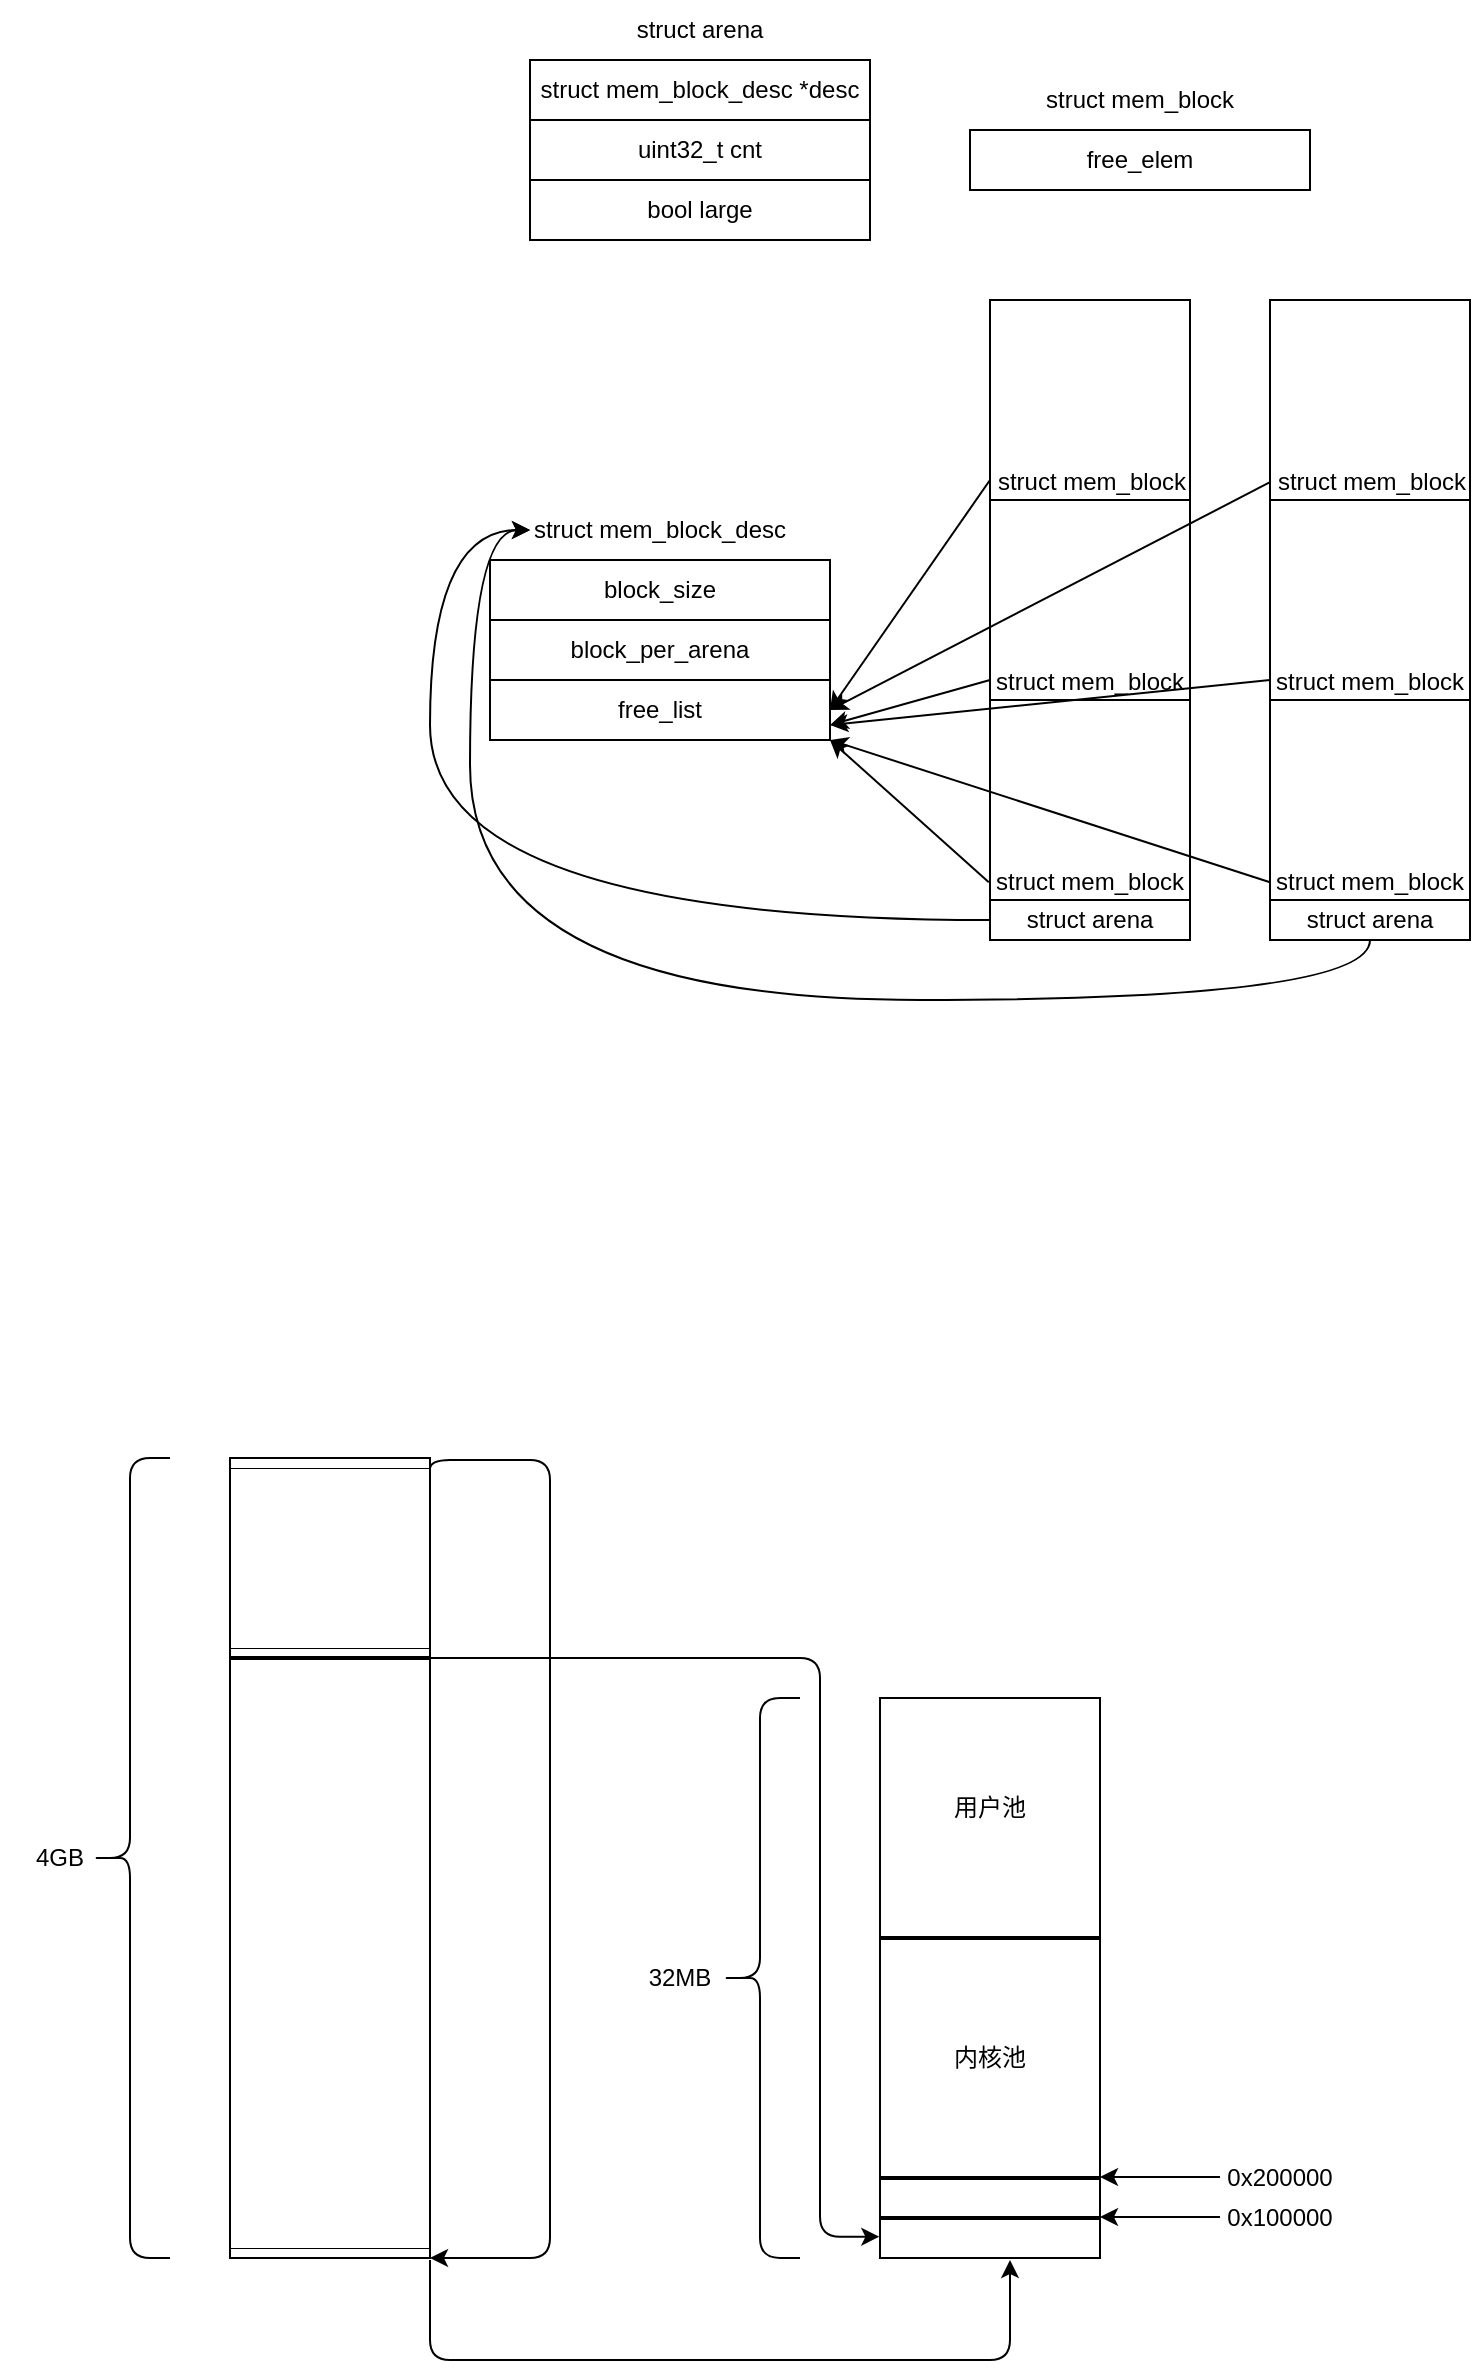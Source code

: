 <mxfile>
    <diagram id="ZIm-MaUguh5dCd9j2C_C" name="第 1 页">
        <mxGraphModel dx="1547" dy="630" grid="1" gridSize="5" guides="1" tooltips="1" connect="1" arrows="1" fold="1" page="1" pageScale="1" pageWidth="827" pageHeight="1169" math="0" shadow="0">
            <root>
                <mxCell id="0"/>
                <mxCell id="1" parent="0"/>
                <mxCell id="26" value="struct mem_block_desc *desc" style="rounded=0;whiteSpace=wrap;html=1;" parent="1" vertex="1">
                    <mxGeometry x="20" y="70" width="170" height="30" as="geometry"/>
                </mxCell>
                <mxCell id="27" value="uint32_t cnt" style="rounded=0;whiteSpace=wrap;html=1;" parent="1" vertex="1">
                    <mxGeometry x="20" y="100" width="170" height="30" as="geometry"/>
                </mxCell>
                <mxCell id="28" value="bool large" style="rounded=0;whiteSpace=wrap;html=1;" parent="1" vertex="1">
                    <mxGeometry x="20" y="130" width="170" height="30" as="geometry"/>
                </mxCell>
                <mxCell id="29" value="struct arena" style="text;html=1;strokeColor=none;fillColor=none;align=center;verticalAlign=middle;whiteSpace=wrap;rounded=0;" parent="1" vertex="1">
                    <mxGeometry x="70" y="40" width="70" height="30" as="geometry"/>
                </mxCell>
                <mxCell id="36" value="struct mem_block" style="text;html=1;strokeColor=none;fillColor=none;align=center;verticalAlign=middle;whiteSpace=wrap;rounded=0;" parent="1" vertex="1">
                    <mxGeometry x="260" y="75" width="130" height="30" as="geometry"/>
                </mxCell>
                <mxCell id="37" value="free_elem" style="rounded=0;whiteSpace=wrap;html=1;" parent="1" vertex="1">
                    <mxGeometry x="240" y="105" width="170" height="30" as="geometry"/>
                </mxCell>
                <mxCell id="39" value="&lt;div style=&quot;text-align: justify&quot;&gt;&lt;span&gt;struct mem_block&lt;/span&gt;&lt;/div&gt;" style="rounded=0;whiteSpace=wrap;html=1;align=right;verticalAlign=bottom;" parent="1" vertex="1">
                    <mxGeometry x="390" y="190" width="100" height="100" as="geometry"/>
                </mxCell>
                <mxCell id="40" value="struct mem_block" style="rounded=0;whiteSpace=wrap;html=1;verticalAlign=bottom;" parent="1" vertex="1">
                    <mxGeometry x="390" y="290" width="100" height="100" as="geometry"/>
                </mxCell>
                <mxCell id="41" value="struct mem_block" style="rounded=0;whiteSpace=wrap;html=1;verticalAlign=bottom;" parent="1" vertex="1">
                    <mxGeometry x="390" y="390" width="100" height="100" as="geometry"/>
                </mxCell>
                <mxCell id="66" style="edgeStyle=orthogonalEdgeStyle;curved=1;html=1;entryX=0;entryY=0.5;entryDx=0;entryDy=0;" parent="1" source="48" target="61" edge="1">
                    <mxGeometry relative="1" as="geometry">
                        <Array as="points">
                            <mxPoint x="440" y="540"/>
                            <mxPoint x="-10" y="540"/>
                            <mxPoint x="-10" y="305"/>
                        </Array>
                    </mxGeometry>
                </mxCell>
                <mxCell id="48" value="&lt;span&gt;struct arena&lt;/span&gt;" style="rounded=0;whiteSpace=wrap;html=1;" parent="1" vertex="1">
                    <mxGeometry x="390" y="490" width="100" height="20" as="geometry"/>
                </mxCell>
                <mxCell id="53" value="&lt;div style=&quot;text-align: justify&quot;&gt;&lt;span&gt;struct mem_block&lt;/span&gt;&lt;/div&gt;" style="rounded=0;whiteSpace=wrap;html=1;align=right;verticalAlign=bottom;" parent="1" vertex="1">
                    <mxGeometry x="250" y="190" width="100" height="100" as="geometry"/>
                </mxCell>
                <mxCell id="54" value="struct mem_block" style="rounded=0;whiteSpace=wrap;html=1;verticalAlign=bottom;" parent="1" vertex="1">
                    <mxGeometry x="250" y="290" width="100" height="100" as="geometry"/>
                </mxCell>
                <mxCell id="55" value="struct mem_block" style="rounded=0;whiteSpace=wrap;html=1;verticalAlign=bottom;" parent="1" vertex="1">
                    <mxGeometry x="250" y="390" width="100" height="100" as="geometry"/>
                </mxCell>
                <mxCell id="65" style="edgeStyle=orthogonalEdgeStyle;html=1;entryX=0;entryY=0.5;entryDx=0;entryDy=0;curved=1;" parent="1" source="56" target="61" edge="1">
                    <mxGeometry relative="1" as="geometry">
                        <Array as="points">
                            <mxPoint x="-30" y="500"/>
                            <mxPoint x="-30" y="305"/>
                        </Array>
                    </mxGeometry>
                </mxCell>
                <mxCell id="56" value="&lt;span&gt;struct arena&lt;/span&gt;" style="rounded=0;whiteSpace=wrap;html=1;" parent="1" vertex="1">
                    <mxGeometry x="250" y="490" width="100" height="20" as="geometry"/>
                </mxCell>
                <mxCell id="61" value="struct mem_block_desc" style="text;html=1;strokeColor=none;fillColor=none;align=center;verticalAlign=middle;whiteSpace=wrap;rounded=0;" parent="1" vertex="1">
                    <mxGeometry x="20" y="290" width="130" height="30" as="geometry"/>
                </mxCell>
                <mxCell id="62" value="block_size" style="rounded=0;whiteSpace=wrap;html=1;" parent="1" vertex="1">
                    <mxGeometry y="320" width="170" height="30" as="geometry"/>
                </mxCell>
                <mxCell id="63" value="block_per_arena" style="rounded=0;whiteSpace=wrap;html=1;" parent="1" vertex="1">
                    <mxGeometry y="350" width="170" height="30" as="geometry"/>
                </mxCell>
                <mxCell id="64" value="free_list" style="rounded=0;whiteSpace=wrap;html=1;" parent="1" vertex="1">
                    <mxGeometry y="380" width="170" height="30" as="geometry"/>
                </mxCell>
                <mxCell id="67" value="" style="endArrow=classic;html=1;curved=1;exitX=-0.006;exitY=0.911;exitDx=0;exitDy=0;exitPerimeter=0;entryX=1;entryY=1;entryDx=0;entryDy=0;" parent="1" source="55" target="64" edge="1">
                    <mxGeometry width="50" height="50" relative="1" as="geometry">
                        <mxPoint x="160" y="465" as="sourcePoint"/>
                        <mxPoint x="210" y="415" as="targetPoint"/>
                    </mxGeometry>
                </mxCell>
                <mxCell id="68" value="" style="endArrow=classic;html=1;curved=1;exitX=-0.006;exitY=0.911;exitDx=0;exitDy=0;exitPerimeter=0;entryX=1;entryY=0.75;entryDx=0;entryDy=0;" parent="1" target="64" edge="1">
                    <mxGeometry width="50" height="50" relative="1" as="geometry">
                        <mxPoint x="250.0" y="380.0" as="sourcePoint"/>
                        <mxPoint x="170.6" y="308.9" as="targetPoint"/>
                    </mxGeometry>
                </mxCell>
                <mxCell id="69" value="" style="endArrow=classic;html=1;curved=1;exitX=-0.006;exitY=0.911;exitDx=0;exitDy=0;exitPerimeter=0;entryX=1;entryY=0.5;entryDx=0;entryDy=0;" parent="1" target="64" edge="1">
                    <mxGeometry width="50" height="50" relative="1" as="geometry">
                        <mxPoint x="250" y="280" as="sourcePoint"/>
                        <mxPoint x="170" y="302.5" as="targetPoint"/>
                    </mxGeometry>
                </mxCell>
                <mxCell id="70" value="" style="endArrow=classic;html=1;curved=1;exitX=-0.006;exitY=0.911;exitDx=0;exitDy=0;exitPerimeter=0;" parent="1" edge="1">
                    <mxGeometry width="50" height="50" relative="1" as="geometry">
                        <mxPoint x="390.0" y="481.1" as="sourcePoint"/>
                        <mxPoint x="170" y="410" as="targetPoint"/>
                    </mxGeometry>
                </mxCell>
                <mxCell id="71" value="" style="endArrow=classic;html=1;curved=1;exitX=-0.006;exitY=0.911;exitDx=0;exitDy=0;exitPerimeter=0;entryX=1;entryY=0.75;entryDx=0;entryDy=0;" parent="1" target="64" edge="1">
                    <mxGeometry width="50" height="50" relative="1" as="geometry">
                        <mxPoint x="390" y="380.0" as="sourcePoint"/>
                        <mxPoint x="170" y="308.9" as="targetPoint"/>
                    </mxGeometry>
                </mxCell>
                <mxCell id="74" value="" style="endArrow=classic;html=1;curved=1;exitX=-0.006;exitY=0.911;exitDx=0;exitDy=0;exitPerimeter=0;entryX=1;entryY=0.5;entryDx=0;entryDy=0;" parent="1" target="64" edge="1">
                    <mxGeometry width="50" height="50" relative="1" as="geometry">
                        <mxPoint x="390" y="281.1" as="sourcePoint"/>
                        <mxPoint x="170" y="210" as="targetPoint"/>
                    </mxGeometry>
                </mxCell>
                <mxCell id="75" value="" style="rounded=0;whiteSpace=wrap;html=1;" parent="1" vertex="1">
                    <mxGeometry x="195" y="889" width="110" height="280" as="geometry"/>
                </mxCell>
                <mxCell id="76" value="" style="shape=curlyBracket;whiteSpace=wrap;html=1;rounded=1;" parent="1" vertex="1">
                    <mxGeometry x="115" y="889" width="40" height="280" as="geometry"/>
                </mxCell>
                <mxCell id="77" value="32MB" style="text;html=1;strokeColor=none;fillColor=none;align=center;verticalAlign=middle;whiteSpace=wrap;rounded=0;" parent="1" vertex="1">
                    <mxGeometry x="65" y="1014" width="60" height="30" as="geometry"/>
                </mxCell>
                <mxCell id="78" value="" style="line;strokeWidth=2;html=1;" parent="1" vertex="1">
                    <mxGeometry x="195" y="1144" width="110" height="10" as="geometry"/>
                </mxCell>
                <mxCell id="80" value="" style="endArrow=classic;html=1;" parent="1" edge="1">
                    <mxGeometry width="50" height="50" relative="1" as="geometry">
                        <mxPoint x="365" y="1148.5" as="sourcePoint"/>
                        <mxPoint x="305" y="1148.5" as="targetPoint"/>
                    </mxGeometry>
                </mxCell>
                <mxCell id="81" value="0x100000" style="text;html=1;strokeColor=none;fillColor=none;align=center;verticalAlign=middle;whiteSpace=wrap;rounded=0;" parent="1" vertex="1">
                    <mxGeometry x="365" y="1134" width="60" height="30" as="geometry"/>
                </mxCell>
                <mxCell id="82" value="" style="line;strokeWidth=2;html=1;" parent="1" vertex="1">
                    <mxGeometry x="195" y="1124" width="110" height="10" as="geometry"/>
                </mxCell>
                <mxCell id="85" value="" style="endArrow=classic;html=1;" parent="1" edge="1">
                    <mxGeometry width="50" height="50" relative="1" as="geometry">
                        <mxPoint x="365" y="1128.5" as="sourcePoint"/>
                        <mxPoint x="305" y="1128.5" as="targetPoint"/>
                    </mxGeometry>
                </mxCell>
                <mxCell id="86" value="0x200000" style="text;html=1;strokeColor=none;fillColor=none;align=center;verticalAlign=middle;whiteSpace=wrap;rounded=0;" parent="1" vertex="1">
                    <mxGeometry x="365" y="1114" width="60" height="30" as="geometry"/>
                </mxCell>
                <mxCell id="87" value="" style="line;strokeWidth=2;html=1;" parent="1" vertex="1">
                    <mxGeometry x="195" y="1004" width="110" height="10" as="geometry"/>
                </mxCell>
                <mxCell id="88" value="内核池" style="text;html=1;strokeColor=none;fillColor=none;align=center;verticalAlign=middle;whiteSpace=wrap;rounded=0;" parent="1" vertex="1">
                    <mxGeometry x="220" y="1054" width="60" height="30" as="geometry"/>
                </mxCell>
                <mxCell id="89" value="用户池" style="text;html=1;strokeColor=none;fillColor=none;align=center;verticalAlign=middle;whiteSpace=wrap;rounded=0;" parent="1" vertex="1">
                    <mxGeometry x="220" y="929" width="60" height="30" as="geometry"/>
                </mxCell>
                <mxCell id="90" value="" style="rounded=0;whiteSpace=wrap;html=1;" parent="1" vertex="1">
                    <mxGeometry x="-130" y="769" width="100" height="400" as="geometry"/>
                </mxCell>
                <mxCell id="91" value="" style="shape=curlyBracket;whiteSpace=wrap;html=1;rounded=1;" parent="1" vertex="1">
                    <mxGeometry x="-200" y="769" width="40" height="400" as="geometry"/>
                </mxCell>
                <mxCell id="92" value="4GB" style="text;html=1;strokeColor=none;fillColor=none;align=center;verticalAlign=middle;whiteSpace=wrap;rounded=0;" parent="1" vertex="1">
                    <mxGeometry x="-245" y="954" width="60" height="30" as="geometry"/>
                </mxCell>
                <mxCell id="93" value="" style="line;strokeWidth=2;html=1;" parent="1" vertex="1">
                    <mxGeometry x="-130" y="864" width="100" height="10" as="geometry"/>
                </mxCell>
                <mxCell id="94" value="" style="line;strokeWidth=0.5;html=1;" parent="1" vertex="1">
                    <mxGeometry x="-130" y="859" width="100" height="10" as="geometry"/>
                </mxCell>
                <mxCell id="97" value="" style="line;strokeWidth=0.5;html=1;" parent="1" vertex="1">
                    <mxGeometry x="-130" y="769" width="100" height="10" as="geometry"/>
                </mxCell>
                <mxCell id="98" value="" style="line;strokeWidth=0.5;html=1;" parent="1" vertex="1">
                    <mxGeometry x="-130" y="1159" width="100" height="10" as="geometry"/>
                </mxCell>
                <mxCell id="104" value="" style="edgeStyle=segmentEdgeStyle;endArrow=classic;html=1;" parent="1" edge="1">
                    <mxGeometry width="50" height="50" relative="1" as="geometry">
                        <mxPoint x="-30" y="1170" as="sourcePoint"/>
                        <mxPoint x="260" y="1170" as="targetPoint"/>
                        <Array as="points">
                            <mxPoint x="-30" y="1220"/>
                            <mxPoint x="260" y="1220"/>
                            <mxPoint x="260" y="1185"/>
                        </Array>
                    </mxGeometry>
                </mxCell>
                <mxCell id="105" value="" style="edgeStyle=segmentEdgeStyle;endArrow=classic;html=1;exitX=1;exitY=0.25;exitDx=0;exitDy=0;entryX=-0.003;entryY=0.962;entryDx=0;entryDy=0;entryPerimeter=0;" parent="1" source="90" target="75" edge="1">
                    <mxGeometry width="50" height="50" relative="1" as="geometry">
                        <mxPoint x="115" y="1070" as="sourcePoint"/>
                        <mxPoint x="165" y="1020" as="targetPoint"/>
                        <Array as="points">
                            <mxPoint x="165" y="869"/>
                            <mxPoint x="165" y="1158"/>
                        </Array>
                    </mxGeometry>
                </mxCell>
                <mxCell id="106" value="" style="edgeStyle=segmentEdgeStyle;endArrow=classic;html=1;entryX=1;entryY=1;entryDx=0;entryDy=0;" parent="1" target="90" edge="1">
                    <mxGeometry width="50" height="50" relative="1" as="geometry">
                        <mxPoint x="-30" y="779" as="sourcePoint"/>
                        <mxPoint x="5" y="1174" as="targetPoint"/>
                        <Array as="points">
                            <mxPoint x="-30" y="770"/>
                            <mxPoint x="30" y="770"/>
                            <mxPoint x="30" y="1169"/>
                        </Array>
                    </mxGeometry>
                </mxCell>
            </root>
        </mxGraphModel>
    </diagram>
</mxfile>